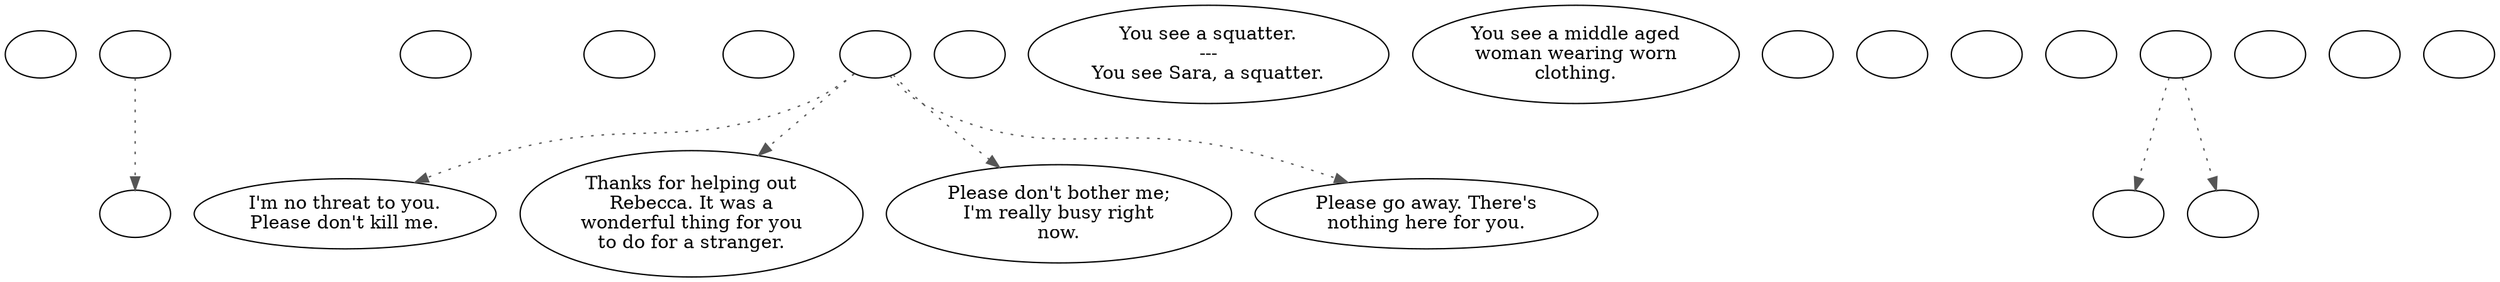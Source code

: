 digraph bcsara {
  "checkPartyMembersNearDoor" [style=filled       fillcolor="#FFFFFF"       color="#000000"]
  "checkPartyMembersNearDoor" [label=""]
  "old_pickup_p_proc" [style=filled       fillcolor="#FFFFFF"       color="#000000"]
  "old_pickup_p_proc" [label=""]
  "pickup_p_proc" [style=filled       fillcolor="#FFFFFF"       color="#000000"]
  "pickup_p_proc" -> "old_pickup_p_proc" [style=dotted color="#555555"]
  "pickup_p_proc" [label=""]
  "getTimeBit" [style=filled       fillcolor="#FFFFFF"       color="#000000"]
  "getTimeBit" [label=""]
  "start" [style=filled       fillcolor="#FFFFFF"       color="#000000"]
  "start" [label=""]
  "critter_p_proc" [style=filled       fillcolor="#FFFFFF"       color="#000000"]
  "critter_p_proc" [label=""]
  "talk_p_proc" [style=filled       fillcolor="#FFFFFF"       color="#000000"]
  "talk_p_proc" -> "Node004" [style=dotted color="#555555"]
  "talk_p_proc" -> "Node003" [style=dotted color="#555555"]
  "talk_p_proc" -> "Node001" [style=dotted color="#555555"]
  "talk_p_proc" -> "Node002" [style=dotted color="#555555"]
  "talk_p_proc" [label=""]
  "destroy_p_proc" [style=filled       fillcolor="#FFFFFF"       color="#000000"]
  "destroy_p_proc" [label=""]
  "look_at_p_proc" [style=filled       fillcolor="#FFFFFF"       color="#000000"]
  "look_at_p_proc" [label="You see a squatter.\n---\nYou see Sara, a squatter."]
  "description_p_proc" [style=filled       fillcolor="#FFFFFF"       color="#000000"]
  "description_p_proc" [label="You see a middle aged\nwoman wearing worn\nclothing."]
  "use_skill_on_p_proc" [style=filled       fillcolor="#FFFFFF"       color="#000000"]
  "use_skill_on_p_proc" [label=""]
  "damage_p_proc" [style=filled       fillcolor="#FFFFFF"       color="#000000"]
  "damage_p_proc" [label=""]
  "map_enter_p_proc" [style=filled       fillcolor="#FFFFFF"       color="#000000"]
  "map_enter_p_proc" [label=""]
  "push_p_proc" [style=filled       fillcolor="#FFFFFF"       color="#000000"]
  "push_p_proc" [label=""]
  "timed_event_p_proc" [style=filled       fillcolor="#FFFFFF"       color="#000000"]
  "timed_event_p_proc" -> "time_8_hour" [style=dotted color="#555555"]
  "timed_event_p_proc" -> "time_24_hour" [style=dotted color="#555555"]
  "timed_event_p_proc" [label=""]
  "Node998" [style=filled       fillcolor="#FFFFFF"       color="#000000"]
  "Node998" [label=""]
  "Node999" [style=filled       fillcolor="#FFFFFF"       color="#000000"]
  "Node999" [label=""]
  "Node001" [style=filled       fillcolor="#FFFFFF"       color="#000000"]
  "Node001" [label="Please don't bother me;\nI'm really busy right\nnow."]
  "Node002" [style=filled       fillcolor="#FFFFFF"       color="#000000"]
  "Node002" [label="Please go away. There's\nnothing here for you."]
  "Node003" [style=filled       fillcolor="#FFFFFF"       color="#000000"]
  "Node003" [label="Thanks for helping out\nRebecca. It was a\nwonderful thing for you\nto do for a stranger."]
  "Node004" [style=filled       fillcolor="#FFFFFF"       color="#000000"]
  "Node004" [label="I'm no threat to you.\nPlease don't kill me."]
  "time_8_hour" [style=filled       fillcolor="#FFFFFF"       color="#000000"]
  "time_8_hour" [label=""]
  "time_24_hour" [style=filled       fillcolor="#FFFFFF"       color="#000000"]
  "time_24_hour" [label=""]
  "combat_p_proc" [style=filled       fillcolor="#FFFFFF"       color="#000000"]
  "combat_p_proc" [label=""]
}